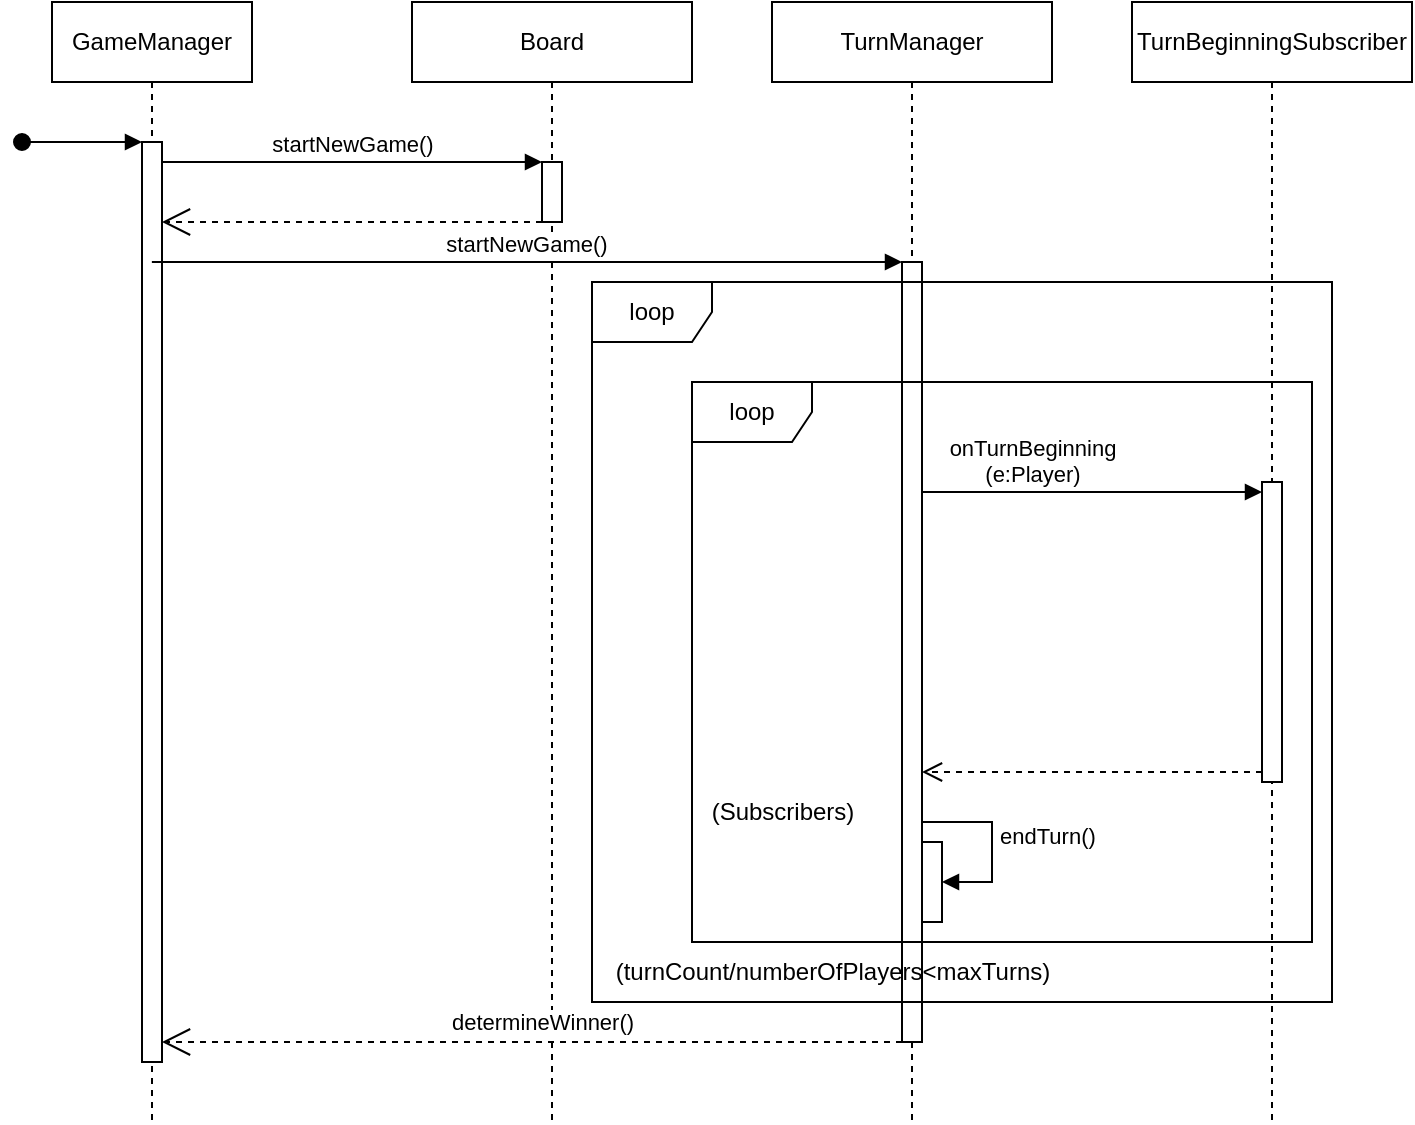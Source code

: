 <mxfile version="26.0.16" pages="7">
  <diagram name="GameManager" id="2YBvvXClWsGukQMizWep">
    <mxGraphModel dx="1154" dy="555" grid="1" gridSize="10" guides="1" tooltips="1" connect="1" arrows="1" fold="1" page="1" pageScale="1" pageWidth="850" pageHeight="1100" math="0" shadow="0">
      <root>
        <mxCell id="0" />
        <mxCell id="1" parent="0" />
        <mxCell id="Z1qNNqM0Qw58RaxIg1VF-159" value="GameManager" style="shape=umlLifeline;perimeter=lifelinePerimeter;whiteSpace=wrap;html=1;container=0;dropTarget=0;collapsible=0;recursiveResize=0;outlineConnect=0;portConstraint=eastwest;newEdgeStyle={&quot;edgeStyle&quot;:&quot;elbowEdgeStyle&quot;,&quot;elbow&quot;:&quot;vertical&quot;,&quot;curved&quot;:0,&quot;rounded&quot;:0};" parent="1" vertex="1">
          <mxGeometry x="80" y="50" width="100" height="560" as="geometry" />
        </mxCell>
        <mxCell id="Z1qNNqM0Qw58RaxIg1VF-160" value="" style="html=1;points=[];perimeter=orthogonalPerimeter;outlineConnect=0;targetShapes=umlLifeline;portConstraint=eastwest;newEdgeStyle={&quot;edgeStyle&quot;:&quot;elbowEdgeStyle&quot;,&quot;elbow&quot;:&quot;vertical&quot;,&quot;curved&quot;:0,&quot;rounded&quot;:0};" parent="Z1qNNqM0Qw58RaxIg1VF-159" vertex="1">
          <mxGeometry x="45" y="70" width="10" height="460" as="geometry" />
        </mxCell>
        <mxCell id="Z1qNNqM0Qw58RaxIg1VF-161" value="" style="html=1;verticalAlign=bottom;startArrow=oval;endArrow=block;startSize=8;edgeStyle=elbowEdgeStyle;elbow=vertical;curved=0;rounded=0;" parent="Z1qNNqM0Qw58RaxIg1VF-159" target="Z1qNNqM0Qw58RaxIg1VF-160" edge="1">
          <mxGeometry relative="1" as="geometry">
            <mxPoint x="-15" y="70" as="sourcePoint" />
          </mxGeometry>
        </mxCell>
        <mxCell id="Z1qNNqM0Qw58RaxIg1VF-162" value="Board" style="shape=umlLifeline;perimeter=lifelinePerimeter;whiteSpace=wrap;html=1;container=0;dropTarget=0;collapsible=0;recursiveResize=0;outlineConnect=0;portConstraint=eastwest;newEdgeStyle={&quot;edgeStyle&quot;:&quot;elbowEdgeStyle&quot;,&quot;elbow&quot;:&quot;vertical&quot;,&quot;curved&quot;:0,&quot;rounded&quot;:0};" parent="1" vertex="1">
          <mxGeometry x="260" y="50" width="140" height="560" as="geometry" />
        </mxCell>
        <mxCell id="Z1qNNqM0Qw58RaxIg1VF-163" value="" style="html=1;points=[];perimeter=orthogonalPerimeter;outlineConnect=0;targetShapes=umlLifeline;portConstraint=eastwest;newEdgeStyle={&quot;edgeStyle&quot;:&quot;elbowEdgeStyle&quot;,&quot;elbow&quot;:&quot;vertical&quot;,&quot;curved&quot;:0,&quot;rounded&quot;:0};" parent="Z1qNNqM0Qw58RaxIg1VF-162" vertex="1">
          <mxGeometry x="65" y="80" width="10" height="30" as="geometry" />
        </mxCell>
        <mxCell id="Z1qNNqM0Qw58RaxIg1VF-164" value="s&lt;span style=&quot;background-color: light-dark(#ffffff, var(--ge-dark-color, #121212)); color: light-dark(rgb(0, 0, 0), rgb(255, 255, 255));&quot;&gt;tartNewGame()&lt;/span&gt;" style="html=1;verticalAlign=bottom;endArrow=block;edgeStyle=elbowEdgeStyle;elbow=vertical;curved=0;rounded=0;" parent="1" source="Z1qNNqM0Qw58RaxIg1VF-160" target="Z1qNNqM0Qw58RaxIg1VF-163" edge="1">
          <mxGeometry relative="1" as="geometry">
            <mxPoint x="235" y="140" as="sourcePoint" />
            <Array as="points">
              <mxPoint x="230" y="130" />
            </Array>
            <mxPoint as="offset" />
          </mxGeometry>
        </mxCell>
        <mxCell id="Z1qNNqM0Qw58RaxIg1VF-165" value="&lt;div&gt;TurnManager&lt;/div&gt;" style="shape=umlLifeline;perimeter=lifelinePerimeter;whiteSpace=wrap;html=1;container=0;dropTarget=0;collapsible=0;recursiveResize=0;outlineConnect=0;portConstraint=eastwest;newEdgeStyle={&quot;edgeStyle&quot;:&quot;elbowEdgeStyle&quot;,&quot;elbow&quot;:&quot;vertical&quot;,&quot;curved&quot;:0,&quot;rounded&quot;:0};" parent="1" vertex="1">
          <mxGeometry x="440" y="50" width="140" height="560" as="geometry" />
        </mxCell>
        <mxCell id="Z1qNNqM0Qw58RaxIg1VF-166" value="" style="html=1;points=[];perimeter=orthogonalPerimeter;outlineConnect=0;targetShapes=umlLifeline;portConstraint=eastwest;newEdgeStyle={&quot;edgeStyle&quot;:&quot;elbowEdgeStyle&quot;,&quot;elbow&quot;:&quot;vertical&quot;,&quot;curved&quot;:0,&quot;rounded&quot;:0};" parent="Z1qNNqM0Qw58RaxIg1VF-165" vertex="1">
          <mxGeometry x="65" y="130" width="10" height="390" as="geometry" />
        </mxCell>
        <mxCell id="Z1qNNqM0Qw58RaxIg1VF-167" value="" style="html=1;points=[[0,0,0,0,5],[0,1,0,0,-5],[1,0,0,0,5],[1,1,0,0,-5]];perimeter=orthogonalPerimeter;outlineConnect=0;targetShapes=umlLifeline;portConstraint=eastwest;newEdgeStyle={&quot;curved&quot;:0,&quot;rounded&quot;:0};" parent="Z1qNNqM0Qw58RaxIg1VF-165" vertex="1">
          <mxGeometry x="75" y="420" width="10" height="40" as="geometry" />
        </mxCell>
        <mxCell id="Z1qNNqM0Qw58RaxIg1VF-168" value="endTurn()" style="html=1;align=left;spacingLeft=2;endArrow=block;rounded=0;edgeStyle=orthogonalEdgeStyle;curved=0;rounded=0;" parent="Z1qNNqM0Qw58RaxIg1VF-165" target="Z1qNNqM0Qw58RaxIg1VF-167" edge="1">
          <mxGeometry x="-0.069" relative="1" as="geometry">
            <mxPoint x="75" y="410" as="sourcePoint" />
            <Array as="points">
              <mxPoint x="110" y="410" />
              <mxPoint x="110" y="440" />
            </Array>
            <mxPoint as="offset" />
            <mxPoint x="90" y="440" as="targetPoint" />
          </mxGeometry>
        </mxCell>
        <mxCell id="Z1qNNqM0Qw58RaxIg1VF-169" value="&lt;div&gt;&lt;br&gt;&lt;/div&gt;&lt;div&gt;&lt;br&gt;&lt;/div&gt;" style="endArrow=open;endSize=12;dashed=1;html=1;rounded=0;" parent="1" edge="1">
          <mxGeometry width="160" relative="1" as="geometry">
            <mxPoint x="325" y="160" as="sourcePoint" />
            <mxPoint x="135" y="160" as="targetPoint" />
          </mxGeometry>
        </mxCell>
        <mxCell id="Z1qNNqM0Qw58RaxIg1VF-170" value="startNewGame()" style="html=1;verticalAlign=bottom;endArrow=block;curved=0;rounded=0;" parent="1" target="Z1qNNqM0Qw58RaxIg1VF-166" edge="1">
          <mxGeometry x="-0.001" width="80" relative="1" as="geometry">
            <mxPoint x="129.929" y="180" as="sourcePoint" />
            <mxPoint x="490" y="180" as="targetPoint" />
            <mxPoint as="offset" />
          </mxGeometry>
        </mxCell>
        <mxCell id="Z1qNNqM0Qw58RaxIg1VF-171" value="d&lt;span style=&quot;background-color: light-dark(#ffffff, var(--ge-dark-color, #121212)); color: light-dark(rgb(0, 0, 0), rgb(255, 255, 255));&quot;&gt;etermineWinner()&lt;/span&gt;" style="endArrow=open;endSize=12;dashed=1;html=1;rounded=0;" parent="1" source="Z1qNNqM0Qw58RaxIg1VF-166" edge="1">
          <mxGeometry x="-0.028" y="-10" width="160" relative="1" as="geometry">
            <mxPoint x="495" y="570" as="sourcePoint" />
            <mxPoint x="135" y="570" as="targetPoint" />
            <Array as="points">
              <mxPoint x="320" y="570" />
            </Array>
            <mxPoint as="offset" />
          </mxGeometry>
        </mxCell>
        <mxCell id="Z1qNNqM0Qw58RaxIg1VF-172" value="(turnCount/numberOfPlayers&amp;lt;maxTurns&lt;span style=&quot;background-color: transparent; color: light-dark(rgb(0, 0, 0), rgb(255, 255, 255));&quot;&gt;)&lt;/span&gt;" style="text;html=1;align=center;verticalAlign=middle;resizable=0;points=[];autosize=1;strokeColor=none;fillColor=none;" parent="1" vertex="1">
          <mxGeometry x="350" y="520" width="240" height="30" as="geometry" />
        </mxCell>
        <mxCell id="Z1qNNqM0Qw58RaxIg1VF-173" value="loop" style="shape=umlFrame;whiteSpace=wrap;html=1;pointerEvents=0;" parent="1" vertex="1">
          <mxGeometry x="350" y="190" width="370" height="360" as="geometry" />
        </mxCell>
        <mxCell id="Z1qNNqM0Qw58RaxIg1VF-174" value="loop" style="shape=umlFrame;whiteSpace=wrap;html=1;pointerEvents=0;" parent="1" vertex="1">
          <mxGeometry x="400" y="240" width="310" height="280" as="geometry" />
        </mxCell>
        <mxCell id="Z1qNNqM0Qw58RaxIg1VF-201" value="(Subscribers)" style="text;html=1;align=center;verticalAlign=middle;resizable=0;points=[];autosize=1;strokeColor=none;fillColor=none;" parent="1" vertex="1">
          <mxGeometry x="400" y="440" width="90" height="30" as="geometry" />
        </mxCell>
        <mxCell id="Z1qNNqM0Qw58RaxIg1VF-214" value="TurnBeginningSubscriber" style="shape=umlLifeline;perimeter=lifelinePerimeter;whiteSpace=wrap;html=1;container=0;dropTarget=0;collapsible=0;recursiveResize=0;outlineConnect=0;portConstraint=eastwest;newEdgeStyle={&quot;edgeStyle&quot;:&quot;elbowEdgeStyle&quot;,&quot;elbow&quot;:&quot;vertical&quot;,&quot;curved&quot;:0,&quot;rounded&quot;:0};" parent="1" vertex="1">
          <mxGeometry x="620" y="50" width="140" height="560" as="geometry" />
        </mxCell>
        <mxCell id="Z1qNNqM0Qw58RaxIg1VF-219" value="" style="html=1;points=[[0,0,0,0,5],[0,1,0,0,-5],[1,0,0,0,5],[1,1,0,0,-5]];perimeter=orthogonalPerimeter;outlineConnect=0;targetShapes=umlLifeline;portConstraint=eastwest;newEdgeStyle={&quot;curved&quot;:0,&quot;rounded&quot;:0};" parent="Z1qNNqM0Qw58RaxIg1VF-214" vertex="1">
          <mxGeometry x="65" y="240" width="10" height="150" as="geometry" />
        </mxCell>
        <mxCell id="Z1qNNqM0Qw58RaxIg1VF-220" value="onTurnBeginning&lt;div&gt;(e:Player)&lt;/div&gt;" style="html=1;verticalAlign=bottom;endArrow=block;curved=0;rounded=0;entryX=0;entryY=0;entryDx=0;entryDy=5;" parent="1" source="Z1qNNqM0Qw58RaxIg1VF-166" target="Z1qNNqM0Qw58RaxIg1VF-219" edge="1">
          <mxGeometry x="-0.353" relative="1" as="geometry">
            <mxPoint x="615" y="275" as="sourcePoint" />
            <mxPoint as="offset" />
          </mxGeometry>
        </mxCell>
        <mxCell id="Z1qNNqM0Qw58RaxIg1VF-221" value="" style="html=1;verticalAlign=bottom;endArrow=open;dashed=1;endSize=8;curved=0;rounded=0;exitX=0;exitY=1;exitDx=0;exitDy=-5;" parent="1" source="Z1qNNqM0Qw58RaxIg1VF-219" target="Z1qNNqM0Qw58RaxIg1VF-166" edge="1">
          <mxGeometry relative="1" as="geometry">
            <mxPoint x="615" y="345" as="targetPoint" />
          </mxGeometry>
        </mxCell>
      </root>
    </mxGraphModel>
  </diagram>
  <diagram id="6AuATxGk0Ub0_myhhn8I" name="Tecton">
    <mxGraphModel dx="1395" dy="671" grid="1" gridSize="10" guides="1" tooltips="1" connect="1" arrows="1" fold="1" page="1" pageScale="1" pageWidth="850" pageHeight="1100" math="0" shadow="0">
      <root>
        <mxCell id="0" />
        <mxCell id="1" parent="0" />
        <mxCell id="TPEUI6XR4eyswd82Ya_R-1" value="t:Tecton" style="shape=umlLifeline;perimeter=lifelinePerimeter;whiteSpace=wrap;html=1;container=1;dropTarget=0;collapsible=0;recursiveResize=0;outlineConnect=0;portConstraint=eastwest;newEdgeStyle={&quot;curved&quot;:0,&quot;rounded&quot;:0};" vertex="1" parent="1">
          <mxGeometry x="130" y="40" width="100" height="600" as="geometry" />
        </mxCell>
        <mxCell id="pNeQcvBbn1HmaJHocQCf-1" value="" style="html=1;points=[[0,0,0,0,5],[0,1,0,0,-5],[1,0,0,0,5],[1,1,0,0,-5]];perimeter=orthogonalPerimeter;outlineConnect=0;targetShapes=umlLifeline;portConstraint=eastwest;newEdgeStyle={&quot;curved&quot;:0,&quot;rounded&quot;:0};" vertex="1" parent="TPEUI6XR4eyswd82Ya_R-1">
          <mxGeometry x="45" y="80" width="10" height="480" as="geometry" />
        </mxCell>
        <mxCell id="pNeQcvBbn1HmaJHocQCf-3" value="" style="html=1;points=[[0,0,0,0,5],[0,1,0,0,-5],[1,0,0,0,5],[1,1,0,0,-5]];perimeter=orthogonalPerimeter;outlineConnect=0;targetShapes=umlLifeline;portConstraint=eastwest;newEdgeStyle={&quot;curved&quot;:0,&quot;rounded&quot;:0};" vertex="1" parent="TPEUI6XR4eyswd82Ya_R-1">
          <mxGeometry x="50" y="110" width="10" height="40" as="geometry" />
        </mxCell>
        <mxCell id="pNeQcvBbn1HmaJHocQCf-4" value="breakCountdown()" style="html=1;align=left;spacingLeft=2;endArrow=block;rounded=0;edgeStyle=orthogonalEdgeStyle;curved=0;rounded=0;fontSize=12;startSize=8;endSize=8;" edge="1" target="pNeQcvBbn1HmaJHocQCf-3" parent="TPEUI6XR4eyswd82Ya_R-1">
          <mxGeometry relative="1" as="geometry">
            <mxPoint x="55" y="90" as="sourcePoint" />
            <Array as="points">
              <mxPoint x="85" y="120" />
            </Array>
          </mxGeometry>
        </mxCell>
        <mxCell id="pNeQcvBbn1HmaJHocQCf-2" value="onTurnBegin()" style="html=1;verticalAlign=bottom;endArrow=block;curved=0;rounded=0;fontSize=12;startSize=8;endSize=8;entryX=0;entryY=0;entryDx=0;entryDy=5;entryPerimeter=0;" edge="1" parent="1" target="pNeQcvBbn1HmaJHocQCf-1">
          <mxGeometry x="-0.059" y="5" width="80" relative="1" as="geometry">
            <mxPoint x="90" y="125" as="sourcePoint" />
            <mxPoint x="170" y="120" as="targetPoint" />
            <mxPoint as="offset" />
          </mxGeometry>
        </mxCell>
        <mxCell id="pNeQcvBbn1HmaJHocQCf-5" value="opt" style="shape=umlFrame;whiteSpace=wrap;html=1;pointerEvents=0;" vertex="1" parent="1">
          <mxGeometry x="40" y="200" width="370" height="210" as="geometry" />
        </mxCell>
        <mxCell id="pNeQcvBbn1HmaJHocQCf-6" value="[breakCT==0]" style="text;html=1;align=center;verticalAlign=middle;resizable=0;points=[];autosize=1;strokeColor=none;fillColor=none;fontSize=16;" vertex="1" parent="1">
          <mxGeometry x="40" y="230" width="120" height="30" as="geometry" />
        </mxCell>
        <mxCell id="pNeQcvBbn1HmaJHocQCf-8" value="GameBoard" style="shape=umlLifeline;perimeter=lifelinePerimeter;whiteSpace=wrap;html=1;container=1;dropTarget=0;collapsible=0;recursiveResize=0;outlineConnect=0;portConstraint=eastwest;newEdgeStyle={&quot;curved&quot;:0,&quot;rounded&quot;:0};" vertex="1" parent="1">
          <mxGeometry x="340" y="40" width="100" height="600" as="geometry" />
        </mxCell>
        <mxCell id="pNeQcvBbn1HmaJHocQCf-11" value="" style="html=1;points=[[0,0,0,0,5],[0,1,0,0,-5],[1,0,0,0,5],[1,1,0,0,-5]];perimeter=orthogonalPerimeter;outlineConnect=0;targetShapes=umlLifeline;portConstraint=eastwest;newEdgeStyle={&quot;curved&quot;:0,&quot;rounded&quot;:0};" vertex="1" parent="pNeQcvBbn1HmaJHocQCf-8">
          <mxGeometry x="45" y="240" width="10" height="30" as="geometry" />
        </mxCell>
        <mxCell id="pNeQcvBbn1HmaJHocQCf-18" value="" style="html=1;points=[[0,0,0,0,5],[0,1,0,0,-5],[1,0,0,0,5],[1,1,0,0,-5]];perimeter=orthogonalPerimeter;outlineConnect=0;targetShapes=umlLifeline;portConstraint=eastwest;newEdgeStyle={&quot;curved&quot;:0,&quot;rounded&quot;:0};" vertex="1" parent="pNeQcvBbn1HmaJHocQCf-8">
          <mxGeometry x="45" y="330" width="10" height="30" as="geometry" />
        </mxCell>
        <mxCell id="pNeQcvBbn1HmaJHocQCf-19" value="" style="html=1;verticalAlign=bottom;endArrow=open;dashed=1;endSize=8;curved=0;rounded=0;fontSize=12;" edge="1" parent="pNeQcvBbn1HmaJHocQCf-8" target="pNeQcvBbn1HmaJHocQCf-1">
          <mxGeometry y="-10" relative="1" as="geometry">
            <mxPoint x="-155" y="355" as="targetPoint" />
            <mxPoint x="39.5" y="355" as="sourcePoint" />
            <mxPoint as="offset" />
          </mxGeometry>
        </mxCell>
        <mxCell id="pNeQcvBbn1HmaJHocQCf-9" value="" style="html=1;points=[[0,0,0,0,5],[0,1,0,0,-5],[1,0,0,0,5],[1,1,0,0,-5]];perimeter=orthogonalPerimeter;outlineConnect=0;targetShapes=umlLifeline;portConstraint=eastwest;newEdgeStyle={&quot;curved&quot;:0,&quot;rounded&quot;:0};" vertex="1" parent="1">
          <mxGeometry x="180" y="230" width="10" height="40" as="geometry" />
        </mxCell>
        <mxCell id="pNeQcvBbn1HmaJHocQCf-10" value="breakTecton()" style="html=1;align=left;spacingLeft=2;endArrow=block;rounded=0;edgeStyle=orthogonalEdgeStyle;curved=0;rounded=0;fontSize=12;startSize=8;endSize=8;" edge="1" target="pNeQcvBbn1HmaJHocQCf-9" parent="1">
          <mxGeometry relative="1" as="geometry">
            <mxPoint x="185" y="210" as="sourcePoint" />
            <Array as="points">
              <mxPoint x="215" y="240" />
            </Array>
          </mxGeometry>
        </mxCell>
        <mxCell id="pNeQcvBbn1HmaJHocQCf-13" value="" style="html=1;verticalAlign=bottom;endArrow=open;dashed=1;endSize=8;curved=0;rounded=0;fontSize=12;exitX=0;exitY=1;exitDx=0;exitDy=-5;exitPerimeter=0;" edge="1" source="pNeQcvBbn1HmaJHocQCf-11" parent="1" target="pNeQcvBbn1HmaJHocQCf-1">
          <mxGeometry y="-10" relative="1" as="geometry">
            <mxPoint x="180" y="320" as="targetPoint" />
            <mxPoint x="380.0" y="320" as="sourcePoint" />
            <mxPoint as="offset" />
          </mxGeometry>
        </mxCell>
        <mxCell id="pNeQcvBbn1HmaJHocQCf-12" value="addTecton(new&lt;span style=&quot;background-color: light-dark(#ffffff, var(--ge-dark-color, #121212)); color: light-dark(rgb(0, 0, 0), rgb(255, 255, 255));&quot;&gt;:Tecton)&lt;/span&gt;" style="html=1;verticalAlign=bottom;endArrow=block;curved=0;rounded=0;entryX=0;entryY=0;entryDx=0;entryDy=5;fontSize=12;startSize=8;endSize=8;" edge="1" target="pNeQcvBbn1HmaJHocQCf-11" parent="1" source="pNeQcvBbn1HmaJHocQCf-1">
          <mxGeometry relative="1" as="geometry">
            <mxPoint x="315" y="285" as="sourcePoint" />
          </mxGeometry>
        </mxCell>
        <mxCell id="pNeQcvBbn1HmaJHocQCf-20" value="removeTecton(t:Tecton)" style="html=1;verticalAlign=bottom;endArrow=block;curved=0;rounded=0;entryX=0;entryY=0;entryDx=0;entryDy=5;fontSize=12;startSize=8;endSize=8;" edge="1" parent="1" target="pNeQcvBbn1HmaJHocQCf-18" source="pNeQcvBbn1HmaJHocQCf-1">
          <mxGeometry relative="1" as="geometry">
            <mxPoint x="185" y="375" as="sourcePoint" />
          </mxGeometry>
        </mxCell>
      </root>
    </mxGraphModel>
  </diagram>
  <diagram id="b6KKVzuZ47YNAWLkVLLW" name="AridTecton">
    <mxGraphModel dx="1395" dy="671" grid="1" gridSize="10" guides="1" tooltips="1" connect="1" arrows="1" fold="1" page="1" pageScale="1" pageWidth="850" pageHeight="1100" math="0" shadow="0">
      <root>
        <mxCell id="0" />
        <mxCell id="1" parent="0" />
        <mxCell id="uAVuIvliFM8mLjPBNwVP-1" value="t:Tecton" style="shape=umlLifeline;perimeter=lifelinePerimeter;whiteSpace=wrap;html=1;container=1;dropTarget=0;collapsible=0;recursiveResize=0;outlineConnect=0;portConstraint=eastwest;newEdgeStyle={&quot;curved&quot;:0,&quot;rounded&quot;:0};" vertex="1" parent="1">
          <mxGeometry x="130" y="40" width="100" height="720" as="geometry" />
        </mxCell>
        <mxCell id="uAVuIvliFM8mLjPBNwVP-2" value="" style="html=1;points=[[0,0,0,0,5],[0,1,0,0,-5],[1,0,0,0,5],[1,1,0,0,-5]];perimeter=orthogonalPerimeter;outlineConnect=0;targetShapes=umlLifeline;portConstraint=eastwest;newEdgeStyle={&quot;curved&quot;:0,&quot;rounded&quot;:0};" vertex="1" parent="uAVuIvliFM8mLjPBNwVP-1">
          <mxGeometry x="45" y="80" width="10" height="600" as="geometry" />
        </mxCell>
        <mxCell id="uAVuIvliFM8mLjPBNwVP-3" value="" style="html=1;points=[[0,0,0,0,5],[0,1,0,0,-5],[1,0,0,0,5],[1,1,0,0,-5]];perimeter=orthogonalPerimeter;outlineConnect=0;targetShapes=umlLifeline;portConstraint=eastwest;newEdgeStyle={&quot;curved&quot;:0,&quot;rounded&quot;:0};" vertex="1" parent="uAVuIvliFM8mLjPBNwVP-1">
          <mxGeometry x="50" y="110" width="10" height="40" as="geometry" />
        </mxCell>
        <mxCell id="uAVuIvliFM8mLjPBNwVP-4" value="breakCountdown()" style="html=1;align=left;spacingLeft=2;endArrow=block;rounded=0;edgeStyle=orthogonalEdgeStyle;curved=0;rounded=0;fontSize=12;startSize=8;endSize=8;" edge="1" parent="uAVuIvliFM8mLjPBNwVP-1" target="uAVuIvliFM8mLjPBNwVP-3">
          <mxGeometry relative="1" as="geometry">
            <mxPoint x="55" y="90" as="sourcePoint" />
            <Array as="points">
              <mxPoint x="80" y="90" />
              <mxPoint x="80" y="120" />
            </Array>
          </mxGeometry>
        </mxCell>
        <mxCell id="uAVuIvliFM8mLjPBNwVP-20" value="" style="html=1;points=[[0,0,0,0,5],[0,1,0,0,-5],[1,0,0,0,5],[1,1,0,0,-5]];perimeter=orthogonalPerimeter;outlineConnect=0;targetShapes=umlLifeline;portConstraint=eastwest;newEdgeStyle={&quot;curved&quot;:0,&quot;rounded&quot;:0};" vertex="1" parent="uAVuIvliFM8mLjPBNwVP-1">
          <mxGeometry x="50" y="400" width="10" height="40" as="geometry" />
        </mxCell>
        <mxCell id="uAVuIvliFM8mLjPBNwVP-21" value="dieCountdown()" style="html=1;align=left;spacingLeft=2;endArrow=block;rounded=0;edgeStyle=orthogonalEdgeStyle;curved=0;rounded=0;fontSize=12;startSize=8;endSize=8;" edge="1" target="uAVuIvliFM8mLjPBNwVP-20" parent="uAVuIvliFM8mLjPBNwVP-1">
          <mxGeometry relative="1" as="geometry">
            <mxPoint x="55" y="380" as="sourcePoint" />
            <Array as="points">
              <mxPoint x="80" y="380" />
              <mxPoint x="80" y="410" />
            </Array>
          </mxGeometry>
        </mxCell>
        <mxCell id="uAVuIvliFM8mLjPBNwVP-5" value="onTurnBegin()" style="html=1;verticalAlign=bottom;endArrow=block;curved=0;rounded=0;fontSize=12;startSize=8;endSize=8;entryX=0;entryY=0;entryDx=0;entryDy=5;entryPerimeter=0;" edge="1" parent="1" target="uAVuIvliFM8mLjPBNwVP-2">
          <mxGeometry x="-0.059" y="5" width="80" relative="1" as="geometry">
            <mxPoint x="80" y="125" as="sourcePoint" />
            <mxPoint x="160" y="120" as="targetPoint" />
            <mxPoint as="offset" />
          </mxGeometry>
        </mxCell>
        <mxCell id="uAVuIvliFM8mLjPBNwVP-6" value="opt" style="shape=umlFrame;whiteSpace=wrap;html=1;pointerEvents=0;" vertex="1" parent="1">
          <mxGeometry x="40" y="200" width="370" height="210" as="geometry" />
        </mxCell>
        <mxCell id="uAVuIvliFM8mLjPBNwVP-7" value="[breakCT==0]" style="text;html=1;align=center;verticalAlign=middle;resizable=0;points=[];autosize=1;strokeColor=none;fillColor=none;fontSize=16;" vertex="1" parent="1">
          <mxGeometry x="40" y="231" width="120" height="30" as="geometry" />
        </mxCell>
        <mxCell id="uAVuIvliFM8mLjPBNwVP-8" value="GameBoard" style="shape=umlLifeline;perimeter=lifelinePerimeter;whiteSpace=wrap;html=1;container=1;dropTarget=0;collapsible=0;recursiveResize=0;outlineConnect=0;portConstraint=eastwest;newEdgeStyle={&quot;curved&quot;:0,&quot;rounded&quot;:0};" vertex="1" parent="1">
          <mxGeometry x="340" y="40" width="100" height="720" as="geometry" />
        </mxCell>
        <mxCell id="uAVuIvliFM8mLjPBNwVP-9" value="" style="html=1;points=[[0,0,0,0,5],[0,1,0,0,-5],[1,0,0,0,5],[1,1,0,0,-5]];perimeter=orthogonalPerimeter;outlineConnect=0;targetShapes=umlLifeline;portConstraint=eastwest;newEdgeStyle={&quot;curved&quot;:0,&quot;rounded&quot;:0};" vertex="1" parent="uAVuIvliFM8mLjPBNwVP-8">
          <mxGeometry x="45" y="240" width="10" height="30" as="geometry" />
        </mxCell>
        <mxCell id="uAVuIvliFM8mLjPBNwVP-13" value="" style="html=1;points=[[0,0,0,0,5],[0,1,0,0,-5],[1,0,0,0,5],[1,1,0,0,-5]];perimeter=orthogonalPerimeter;outlineConnect=0;targetShapes=umlLifeline;portConstraint=eastwest;newEdgeStyle={&quot;curved&quot;:0,&quot;rounded&quot;:0};" vertex="1" parent="uAVuIvliFM8mLjPBNwVP-8">
          <mxGeometry x="45" y="330" width="10" height="30" as="geometry" />
        </mxCell>
        <mxCell id="uAVuIvliFM8mLjPBNwVP-14" value="" style="html=1;verticalAlign=bottom;endArrow=open;dashed=1;endSize=8;curved=0;rounded=0;fontSize=12;" edge="1" parent="uAVuIvliFM8mLjPBNwVP-8" target="uAVuIvliFM8mLjPBNwVP-2">
          <mxGeometry y="-10" relative="1" as="geometry">
            <mxPoint x="-155" y="355" as="targetPoint" />
            <mxPoint x="39.5" y="355" as="sourcePoint" />
            <mxPoint as="offset" />
          </mxGeometry>
        </mxCell>
        <mxCell id="uAVuIvliFM8mLjPBNwVP-16" value="" style="html=1;points=[[0,0,0,0,5],[0,1,0,0,-5],[1,0,0,0,5],[1,1,0,0,-5]];perimeter=orthogonalPerimeter;outlineConnect=0;targetShapes=umlLifeline;portConstraint=eastwest;newEdgeStyle={&quot;curved&quot;:0,&quot;rounded&quot;:0};" vertex="1" parent="1">
          <mxGeometry x="180" y="226" width="10" height="40" as="geometry" />
        </mxCell>
        <mxCell id="uAVuIvliFM8mLjPBNwVP-17" value="breakTecton()" style="html=1;align=left;spacingLeft=2;endArrow=block;rounded=0;edgeStyle=orthogonalEdgeStyle;curved=0;rounded=0;fontSize=12;startSize=8;endSize=8;" edge="1" parent="1" target="uAVuIvliFM8mLjPBNwVP-16" source="uAVuIvliFM8mLjPBNwVP-2">
          <mxGeometry relative="1" as="geometry">
            <mxPoint x="190" y="210" as="sourcePoint" />
            <Array as="points">
              <mxPoint x="210" y="210" />
              <mxPoint x="210" y="240" />
            </Array>
          </mxGeometry>
        </mxCell>
        <mxCell id="uAVuIvliFM8mLjPBNwVP-18" value="" style="html=1;verticalAlign=bottom;endArrow=open;dashed=1;endSize=8;curved=0;rounded=0;fontSize=12;exitX=0;exitY=1;exitDx=0;exitDy=-5;exitPerimeter=0;" edge="1" parent="1" source="uAVuIvliFM8mLjPBNwVP-9" target="uAVuIvliFM8mLjPBNwVP-2">
          <mxGeometry y="-10" relative="1" as="geometry">
            <mxPoint x="170" y="320" as="targetPoint" />
            <mxPoint x="370.0" y="320" as="sourcePoint" />
            <mxPoint as="offset" />
          </mxGeometry>
        </mxCell>
        <mxCell id="uAVuIvliFM8mLjPBNwVP-19" value="addTecton(new1:Tecton)" style="html=1;verticalAlign=bottom;endArrow=block;curved=0;rounded=0;entryX=0;entryY=0;entryDx=0;entryDy=5;fontSize=12;startSize=8;endSize=8;" edge="1" parent="1" source="uAVuIvliFM8mLjPBNwVP-2" target="uAVuIvliFM8mLjPBNwVP-9">
          <mxGeometry relative="1" as="geometry">
            <mxPoint x="305" y="285" as="sourcePoint" />
          </mxGeometry>
        </mxCell>
        <mxCell id="uAVuIvliFM8mLjPBNwVP-22" value="opt" style="shape=umlFrame;whiteSpace=wrap;html=1;pointerEvents=0;" vertex="1" parent="1">
          <mxGeometry x="40" y="490" width="500" height="200" as="geometry" />
        </mxCell>
        <mxCell id="uAVuIvliFM8mLjPBNwVP-23" value="[dieCT==0]" style="text;html=1;align=center;verticalAlign=middle;resizable=0;points=[];autosize=1;strokeColor=none;fillColor=none;fontSize=16;" vertex="1" parent="1">
          <mxGeometry x="40" y="520" width="100" height="30" as="geometry" />
        </mxCell>
        <mxCell id="uAVuIvliFM8mLjPBNwVP-24" value="Mycelium" style="shape=umlLifeline;perimeter=lifelinePerimeter;whiteSpace=wrap;html=1;container=1;dropTarget=0;collapsible=0;recursiveResize=0;outlineConnect=0;portConstraint=eastwest;newEdgeStyle={&quot;curved&quot;:0,&quot;rounded&quot;:0};" vertex="1" parent="1">
          <mxGeometry x="460" y="40" width="110" height="720" as="geometry" />
        </mxCell>
        <mxCell id="uAVuIvliFM8mLjPBNwVP-32" value="" style="html=1;points=[[0,0,0,0,5],[0,1,0,0,-5],[1,0,0,0,5],[1,1,0,0,-5]];perimeter=orthogonalPerimeter;outlineConnect=0;targetShapes=umlLifeline;portConstraint=eastwest;newEdgeStyle={&quot;curved&quot;:0,&quot;rounded&quot;:0};" vertex="1" parent="uAVuIvliFM8mLjPBNwVP-24">
          <mxGeometry x="50" y="550" width="10" height="80" as="geometry" />
        </mxCell>
        <mxCell id="uAVuIvliFM8mLjPBNwVP-34" value="" style="html=1;verticalAlign=bottom;endArrow=open;dashed=1;endSize=8;curved=0;rounded=0;exitX=0;exitY=1;exitDx=0;exitDy=-5;fontSize=12;" edge="1" source="uAVuIvliFM8mLjPBNwVP-32" parent="1" target="uAVuIvliFM8mLjPBNwVP-2">
          <mxGeometry relative="1" as="geometry">
            <mxPoint x="425" y="570" as="targetPoint" />
          </mxGeometry>
        </mxCell>
        <mxCell id="uAVuIvliFM8mLjPBNwVP-33" value="cut()" style="html=1;verticalAlign=bottom;endArrow=block;curved=0;rounded=0;entryX=0;entryY=0;entryDx=0;entryDy=5;fontSize=12;startSize=8;endSize=8;" edge="1" target="uAVuIvliFM8mLjPBNwVP-32" parent="1" source="uAVuIvliFM8mLjPBNwVP-2">
          <mxGeometry x="-0.531" relative="1" as="geometry">
            <mxPoint x="425" y="500" as="sourcePoint" />
            <mxPoint as="offset" />
          </mxGeometry>
        </mxCell>
        <mxCell id="uAVuIvliFM8mLjPBNwVP-35" value="loop" style="shape=umlFrame;whiteSpace=wrap;html=1;pointerEvents=0;" vertex="1" parent="1">
          <mxGeometry x="50" y="550" width="480" height="130" as="geometry" />
        </mxCell>
        <mxCell id="uAVuIvliFM8mLjPBNwVP-36" value="[Mycelium]" style="text;html=1;align=center;verticalAlign=middle;resizable=0;points=[];autosize=1;strokeColor=none;fillColor=none;fontSize=16;" vertex="1" parent="1">
          <mxGeometry x="50" y="580" width="100" height="30" as="geometry" />
        </mxCell>
        <mxCell id="uAVuIvliFM8mLjPBNwVP-15" value="removeTecton(t:Tecton)" style="html=1;verticalAlign=bottom;endArrow=block;curved=0;rounded=0;entryX=0;entryY=0;entryDx=0;entryDy=5;fontSize=12;startSize=8;endSize=8;" edge="1" parent="1" target="uAVuIvliFM8mLjPBNwVP-13" source="uAVuIvliFM8mLjPBNwVP-2">
          <mxGeometry relative="1" as="geometry">
            <mxPoint x="185" y="375" as="sourcePoint" />
          </mxGeometry>
        </mxCell>
      </root>
    </mxGraphModel>
  </diagram>
  <diagram id="fr63AhfbNsyuq_vNn3Kg" name="Insect">
    <mxGraphModel dx="1395" dy="671" grid="1" gridSize="10" guides="1" tooltips="1" connect="1" arrows="1" fold="1" page="1" pageScale="1" pageWidth="850" pageHeight="1100" math="0" shadow="0">
      <root>
        <mxCell id="0" />
        <mxCell id="1" parent="0" />
        <mxCell id="9PXIhO3n5MWJhxvJIHsD-1" value="&lt;div&gt;&lt;span style=&quot;background-color: transparent; color: light-dark(rgb(0, 0, 0), rgb(255, 255, 255));&quot;&gt;Insect&lt;/span&gt;&lt;/div&gt;" style="shape=umlLifeline;perimeter=lifelinePerimeter;whiteSpace=wrap;html=1;container=1;dropTarget=0;collapsible=0;recursiveResize=0;outlineConnect=0;portConstraint=eastwest;newEdgeStyle={&quot;curved&quot;:0,&quot;rounded&quot;:0};" vertex="1" parent="1">
          <mxGeometry x="130" y="40" width="100" height="440" as="geometry" />
        </mxCell>
        <mxCell id="9PXIhO3n5MWJhxvJIHsD-2" value="" style="html=1;points=[[0,0,0,0,5],[0,1,0,0,-5],[1,0,0,0,5],[1,1,0,0,-5]];perimeter=orthogonalPerimeter;outlineConnect=0;targetShapes=umlLifeline;portConstraint=eastwest;newEdgeStyle={&quot;curved&quot;:0,&quot;rounded&quot;:0};" vertex="1" parent="9PXIhO3n5MWJhxvJIHsD-1">
          <mxGeometry x="45" y="80" width="10" height="340" as="geometry" />
        </mxCell>
        <mxCell id="XjKtPijv0KHK9fCEl9tl-1" value="onTurnBegin()" style="html=1;verticalAlign=bottom;endArrow=block;curved=0;rounded=0;fontSize=12;startSize=8;endSize=8;entryX=0;entryY=0;entryDx=0;entryDy=5;entryPerimeter=0;" edge="1" parent="1">
          <mxGeometry x="-0.059" y="5" width="80" relative="1" as="geometry">
            <mxPoint x="90" y="125" as="sourcePoint" />
            <mxPoint x="175" y="125" as="targetPoint" />
            <mxPoint as="offset" />
          </mxGeometry>
        </mxCell>
        <mxCell id="XjKtPijv0KHK9fCEl9tl-2" value="opt" style="shape=umlFrame;whiteSpace=wrap;html=1;pointerEvents=0;" vertex="1" parent="1">
          <mxGeometry x="40" y="140" width="330" height="300" as="geometry" />
        </mxCell>
        <mxCell id="jptiRRMUb1liPp_lAS_G-2" value="[player==owner&lt;div&gt;&amp;amp;&amp;amp;&lt;/div&gt;&lt;div&gt;effect!=nothing]&lt;/div&gt;" style="text;html=1;align=center;verticalAlign=middle;resizable=0;points=[];autosize=1;strokeColor=none;fillColor=none;fontSize=16;" vertex="1" parent="1">
          <mxGeometry x="40" y="165" width="130" height="70" as="geometry" />
        </mxCell>
        <mxCell id="jptiRRMUb1liPp_lAS_G-3" value="" style="html=1;points=[[0,0,0,0,5],[0,1,0,0,-5],[1,0,0,0,5],[1,1,0,0,-5]];perimeter=orthogonalPerimeter;outlineConnect=0;targetShapes=umlLifeline;portConstraint=eastwest;newEdgeStyle={&quot;curved&quot;:0,&quot;rounded&quot;:0};" vertex="1" parent="1">
          <mxGeometry x="180" y="180" width="10" height="40" as="geometry" />
        </mxCell>
        <mxCell id="jptiRRMUb1liPp_lAS_G-4" value="effectCountDown()" style="html=1;align=left;spacingLeft=2;endArrow=block;rounded=0;edgeStyle=orthogonalEdgeStyle;curved=0;rounded=0;fontSize=12;startSize=8;endSize=8;" edge="1" target="jptiRRMUb1liPp_lAS_G-3" parent="1">
          <mxGeometry relative="1" as="geometry">
            <mxPoint x="185" y="160" as="sourcePoint" />
            <Array as="points">
              <mxPoint x="215" y="190" />
            </Array>
          </mxGeometry>
        </mxCell>
        <mxCell id="jptiRRMUb1liPp_lAS_G-5" value="opt" style="shape=umlFrame;whiteSpace=wrap;html=1;pointerEvents=0;" vertex="1" parent="1">
          <mxGeometry x="50" y="230" width="310" height="200" as="geometry" />
        </mxCell>
        <mxCell id="OC9EdGrfnd0pndkGB-zx-1" value="[effectCT==0]" style="text;html=1;align=center;verticalAlign=middle;resizable=0;points=[];autosize=1;strokeColor=none;fillColor=none;fontSize=16;" vertex="1" parent="1">
          <mxGeometry x="50" y="260" width="120" height="30" as="geometry" />
        </mxCell>
        <mxCell id="OC9EdGrfnd0pndkGB-zx-2" value="" style="html=1;points=[[0,0,0,0,5],[0,1,0,0,-5],[1,0,0,0,5],[1,1,0,0,-5]];perimeter=orthogonalPerimeter;outlineConnect=0;targetShapes=umlLifeline;portConstraint=eastwest;newEdgeStyle={&quot;curved&quot;:0,&quot;rounded&quot;:0};" vertex="1" parent="1">
          <mxGeometry x="180" y="265" width="10" height="40" as="geometry" />
        </mxCell>
        <mxCell id="OC9EdGrfnd0pndkGB-zx-3" value="nullifyEffect()" style="html=1;align=left;spacingLeft=2;endArrow=block;rounded=0;edgeStyle=orthogonalEdgeStyle;curved=0;rounded=0;fontSize=12;startSize=8;endSize=8;" edge="1" target="OC9EdGrfnd0pndkGB-zx-2" parent="1">
          <mxGeometry relative="1" as="geometry">
            <mxPoint x="185" y="245" as="sourcePoint" />
            <Array as="points">
              <mxPoint x="215" y="275" />
            </Array>
          </mxGeometry>
        </mxCell>
      </root>
    </mxGraphModel>
  </diagram>
  <diagram id="nONqAd89PQhAw-GSRYD6" name="MushroomBody">
    <mxGraphModel dx="1154" dy="555" grid="1" gridSize="10" guides="1" tooltips="1" connect="1" arrows="1" fold="1" page="1" pageScale="1" pageWidth="850" pageHeight="1100" math="0" shadow="0">
      <root>
        <mxCell id="0" />
        <mxCell id="1" parent="0" />
        <mxCell id="OUUt7hiHN4U7LAsJAvei-1" value="&lt;div&gt;&lt;span style=&quot;background-color: transparent; color: light-dark(rgb(0, 0, 0), rgb(255, 255, 255));&quot;&gt;MushroomBody&lt;/span&gt;&lt;/div&gt;" style="shape=umlLifeline;perimeter=lifelinePerimeter;whiteSpace=wrap;html=1;container=1;dropTarget=0;collapsible=0;recursiveResize=0;outlineConnect=0;portConstraint=eastwest;newEdgeStyle={&quot;curved&quot;:0,&quot;rounded&quot;:0};" vertex="1" parent="1">
          <mxGeometry x="110" y="40" width="130" height="340" as="geometry" />
        </mxCell>
        <mxCell id="OUUt7hiHN4U7LAsJAvei-2" value="" style="html=1;points=[[0,0,0,0,5],[0,1,0,0,-5],[1,0,0,0,5],[1,1,0,0,-5]];perimeter=orthogonalPerimeter;outlineConnect=0;targetShapes=umlLifeline;portConstraint=eastwest;newEdgeStyle={&quot;curved&quot;:0,&quot;rounded&quot;:0};" vertex="1" parent="OUUt7hiHN4U7LAsJAvei-1">
          <mxGeometry x="60" y="80" width="10" height="240" as="geometry" />
        </mxCell>
        <mxCell id="OUUt7hiHN4U7LAsJAvei-3" value="onTurnBegin()" style="html=1;verticalAlign=bottom;endArrow=block;curved=0;rounded=0;fontSize=12;startSize=8;endSize=8;entryX=0;entryY=0;entryDx=0;entryDy=5;entryPerimeter=0;" edge="1" parent="1" target="OUUt7hiHN4U7LAsJAvei-2">
          <mxGeometry x="-0.059" y="5" width="80" relative="1" as="geometry">
            <mxPoint x="80" y="125" as="sourcePoint" />
            <mxPoint x="85" y="125" as="targetPoint" />
            <mxPoint as="offset" />
          </mxGeometry>
        </mxCell>
        <mxCell id="2WInOKttjF-l2W2da4X7-3" value="opt" style="shape=umlFrame;whiteSpace=wrap;html=1;pointerEvents=0;" vertex="1" parent="1">
          <mxGeometry x="40" y="140" width="330" height="200" as="geometry" />
        </mxCell>
        <mxCell id="2WInOKttjF-l2W2da4X7-4" value="[player==owner&lt;span style=&quot;background-color: transparent; color: light-dark(rgb(0, 0, 0), rgb(255, 255, 255));&quot;&gt;]&lt;/span&gt;" style="text;html=1;align=center;verticalAlign=middle;resizable=0;points=[];autosize=1;strokeColor=none;fillColor=none;fontSize=16;" vertex="1" parent="1">
          <mxGeometry x="35" y="170" width="140" height="30" as="geometry" />
        </mxCell>
        <mxCell id="2WInOKttjF-l2W2da4X7-5" value="" style="html=1;points=[[0,0,0,0,5],[0,1,0,0,-5],[1,0,0,0,5],[1,1,0,0,-5]];perimeter=orthogonalPerimeter;outlineConnect=0;targetShapes=umlLifeline;portConstraint=eastwest;newEdgeStyle={&quot;curved&quot;:0,&quot;rounded&quot;:0};" vertex="1" parent="1">
          <mxGeometry x="175" y="170" width="10" height="40" as="geometry" />
        </mxCell>
        <mxCell id="2WInOKttjF-l2W2da4X7-6" value="generateSpore()" style="html=1;align=left;spacingLeft=2;endArrow=block;rounded=0;edgeStyle=orthogonalEdgeStyle;curved=0;rounded=0;fontSize=12;startSize=8;endSize=8;" edge="1" target="2WInOKttjF-l2W2da4X7-5" parent="1">
          <mxGeometry relative="1" as="geometry">
            <mxPoint x="180" y="150" as="sourcePoint" />
            <Array as="points">
              <mxPoint x="210" y="180" />
            </Array>
          </mxGeometry>
        </mxCell>
      </root>
    </mxGraphModel>
  </diagram>
  <diagram id="xJc7x7DYdt9AAryGa2PF" name="Entomologist">
    <mxGraphModel dx="881" dy="424" grid="1" gridSize="10" guides="1" tooltips="1" connect="1" arrows="1" fold="1" page="1" pageScale="1" pageWidth="850" pageHeight="1100" math="0" shadow="0">
      <root>
        <mxCell id="0" />
        <mxCell id="1" parent="0" />
        <mxCell id="_AmJq7zlt6Ypw6ddPWH4-1" value="&lt;div&gt;&lt;span style=&quot;background-color: transparent; color: light-dark(rgb(0, 0, 0), rgb(255, 255, 255));&quot;&gt;e:Entomologist&lt;/span&gt;&lt;/div&gt;" style="shape=umlLifeline;perimeter=lifelinePerimeter;whiteSpace=wrap;html=1;container=1;dropTarget=0;collapsible=0;recursiveResize=0;outlineConnect=0;portConstraint=eastwest;newEdgeStyle={&quot;curved&quot;:0,&quot;rounded&quot;:0};" vertex="1" parent="1">
          <mxGeometry x="110" y="40" width="130" height="420" as="geometry" />
        </mxCell>
        <mxCell id="_AmJq7zlt6Ypw6ddPWH4-2" value="" style="html=1;points=[[0,0,0,0,5],[0,1,0,0,-5],[1,0,0,0,5],[1,1,0,0,-5]];perimeter=orthogonalPerimeter;outlineConnect=0;targetShapes=umlLifeline;portConstraint=eastwest;newEdgeStyle={&quot;curved&quot;:0,&quot;rounded&quot;:0};" vertex="1" parent="_AmJq7zlt6Ypw6ddPWH4-1">
          <mxGeometry x="60" y="80" width="10" height="320" as="geometry" />
        </mxCell>
        <mxCell id="Irp7M3KkZrSCevxu2GQ0-1" value="alt" style="shape=umlFrame;whiteSpace=wrap;html=1;pointerEvents=0;" vertex="1" parent="_AmJq7zlt6Ypw6ddPWH4-1">
          <mxGeometry x="-60" y="230" width="350" height="140" as="geometry" />
        </mxCell>
        <mxCell id="D9iNj8RPza6LClY0_kIT-3" value="" style="endArrow=none;dashed=1;html=1;rounded=0;fontSize=12;startSize=8;endSize=8;curved=1;exitX=0.998;exitY=0.502;exitDx=0;exitDy=0;exitPerimeter=0;entryX=-0.006;entryY=0.505;entryDx=0;entryDy=0;entryPerimeter=0;" edge="1" parent="_AmJq7zlt6Ypw6ddPWH4-1" target="Irp7M3KkZrSCevxu2GQ0-1">
          <mxGeometry width="50" height="50" relative="1" as="geometry">
            <mxPoint x="290.0" y="301.25" as="sourcePoint" />
            <mxPoint x="-0.87" y="300" as="targetPoint" />
          </mxGeometry>
        </mxCell>
        <mxCell id="9b-ie5J4v2LzTEvXHBu6-1" value="[action==move]" style="text;html=1;align=center;verticalAlign=middle;resizable=0;points=[];autosize=1;strokeColor=none;fillColor=none;fontSize=16;" vertex="1" parent="_AmJq7zlt6Ypw6ddPWH4-1">
          <mxGeometry x="-60" y="195" width="130" height="30" as="geometry" />
        </mxCell>
        <mxCell id="9b-ie5J4v2LzTEvXHBu6-3" value="[action==eat]" style="text;html=1;align=center;verticalAlign=middle;resizable=0;points=[];autosize=1;strokeColor=none;fillColor=none;fontSize=16;" vertex="1" parent="_AmJq7zlt6Ypw6ddPWH4-1">
          <mxGeometry x="-60" y="320" width="120" height="30" as="geometry" />
        </mxCell>
        <mxCell id="_AmJq7zlt6Ypw6ddPWH4-3" value="onTurnBegin()" style="html=1;verticalAlign=bottom;endArrow=block;curved=0;rounded=0;fontSize=12;startSize=8;endSize=8;entryX=0;entryY=0;entryDx=0;entryDy=5;entryPerimeter=0;" edge="1" parent="1" target="_AmJq7zlt6Ypw6ddPWH4-2">
          <mxGeometry x="-0.059" y="5" width="80" relative="1" as="geometry">
            <mxPoint x="80" y="125" as="sourcePoint" />
            <mxPoint x="85" y="125" as="targetPoint" />
            <mxPoint as="offset" />
          </mxGeometry>
        </mxCell>
        <mxCell id="_AmJq7zlt6Ypw6ddPWH4-5" value="Insect" style="shape=umlLifeline;perimeter=lifelinePerimeter;whiteSpace=wrap;html=1;container=1;dropTarget=0;collapsible=0;recursiveResize=0;outlineConnect=0;portConstraint=eastwest;newEdgeStyle={&quot;curved&quot;:0,&quot;rounded&quot;:0};" vertex="1" parent="1">
          <mxGeometry x="280" y="40" width="100" height="420" as="geometry" />
        </mxCell>
        <mxCell id="_AmJq7zlt6Ypw6ddPWH4-6" value="" style="html=1;points=[[0,0,0,0,5],[0,1,0,0,-5],[1,0,0,0,5],[1,1,0,0,-5]];perimeter=orthogonalPerimeter;outlineConnect=0;targetShapes=umlLifeline;portConstraint=eastwest;newEdgeStyle={&quot;curved&quot;:0,&quot;rounded&quot;:0};" vertex="1" parent="_AmJq7zlt6Ypw6ddPWH4-5">
          <mxGeometry x="45" y="180" width="10" height="40" as="geometry" />
        </mxCell>
        <mxCell id="du_F252vwthLNLvk0sYq-2" value="" style="html=1;points=[[0,0,0,0,5],[0,1,0,0,-5],[1,0,0,0,5],[1,1,0,0,-5]];perimeter=orthogonalPerimeter;outlineConnect=0;targetShapes=umlLifeline;portConstraint=eastwest;newEdgeStyle={&quot;curved&quot;:0,&quot;rounded&quot;:0};" vertex="1" parent="_AmJq7zlt6Ypw6ddPWH4-5">
          <mxGeometry x="45" y="250" width="10" height="40" as="geometry" />
        </mxCell>
        <mxCell id="du_F252vwthLNLvk0sYq-5" value="" style="html=1;points=[[0,0,0,0,5],[0,1,0,0,-5],[1,0,0,0,5],[1,1,0,0,-5]];perimeter=orthogonalPerimeter;outlineConnect=0;targetShapes=umlLifeline;portConstraint=eastwest;newEdgeStyle={&quot;curved&quot;:0,&quot;rounded&quot;:0};" vertex="1" parent="_AmJq7zlt6Ypw6ddPWH4-5">
          <mxGeometry x="45" y="320" width="10" height="40" as="geometry" />
        </mxCell>
        <mxCell id="3O0jK322N3Bg-lbCP1AM-2" value="opt" style="shape=umlFrame;whiteSpace=wrap;html=1;pointerEvents=0;" vertex="1" parent="1">
          <mxGeometry x="40" y="140" width="370" height="280" as="geometry" />
        </mxCell>
        <mxCell id="_AmJq7zlt6Ypw6ddPWH4-7" value="move()" style="html=1;verticalAlign=bottom;endArrow=block;curved=0;rounded=0;entryX=0;entryY=0;entryDx=0;entryDy=5;fontSize=12;startSize=8;endSize=8;" edge="1" target="_AmJq7zlt6Ypw6ddPWH4-6" parent="1" source="_AmJq7zlt6Ypw6ddPWH4-2">
          <mxGeometry relative="1" as="geometry">
            <mxPoint x="220" y="225" as="sourcePoint" />
          </mxGeometry>
        </mxCell>
        <mxCell id="du_F252vwthLNLvk0sYq-4" value="cutMycelium()" style="html=1;verticalAlign=bottom;endArrow=block;curved=0;rounded=0;entryX=0;entryY=0;entryDx=0;entryDy=5;fontSize=12;startSize=8;endSize=8;" edge="1" parent="1" target="du_F252vwthLNLvk0sYq-2" source="_AmJq7zlt6Ypw6ddPWH4-2">
          <mxGeometry relative="1" as="geometry">
            <mxPoint x="220" y="295" as="sourcePoint" />
          </mxGeometry>
        </mxCell>
        <mxCell id="du_F252vwthLNLvk0sYq-7" value="eatSpore()" style="html=1;verticalAlign=bottom;endArrow=block;curved=0;rounded=0;entryX=0;entryY=0;entryDx=0;entryDy=5;fontSize=12;startSize=8;endSize=8;" edge="1" parent="1" target="du_F252vwthLNLvk0sYq-5" source="_AmJq7zlt6Ypw6ddPWH4-2">
          <mxGeometry relative="1" as="geometry">
            <mxPoint x="220" y="365" as="sourcePoint" />
          </mxGeometry>
        </mxCell>
        <mxCell id="du_F252vwthLNLvk0sYq-3" value="" style="html=1;verticalAlign=bottom;endArrow=open;dashed=1;endSize=8;curved=0;rounded=0;exitX=0;exitY=1;exitDx=0;exitDy=-5;fontSize=12;" edge="1" parent="1" source="du_F252vwthLNLvk0sYq-2" target="_AmJq7zlt6Ypw6ddPWH4-2">
          <mxGeometry relative="1" as="geometry">
            <mxPoint x="220" y="325" as="targetPoint" />
          </mxGeometry>
        </mxCell>
        <mxCell id="_AmJq7zlt6Ypw6ddPWH4-8" value="" style="html=1;verticalAlign=bottom;endArrow=open;dashed=1;endSize=8;curved=0;rounded=0;exitX=0;exitY=1;exitDx=0;exitDy=-5;fontSize=12;" edge="1" source="_AmJq7zlt6Ypw6ddPWH4-6" parent="1" target="_AmJq7zlt6Ypw6ddPWH4-2">
          <mxGeometry relative="1" as="geometry">
            <mxPoint x="220" y="255" as="targetPoint" />
          </mxGeometry>
        </mxCell>
        <mxCell id="du_F252vwthLNLvk0sYq-6" value="" style="html=1;verticalAlign=bottom;endArrow=open;dashed=1;endSize=8;curved=0;rounded=0;exitX=0;exitY=1;exitDx=0;exitDy=-5;fontSize=12;" edge="1" parent="1" source="du_F252vwthLNLvk0sYq-5" target="_AmJq7zlt6Ypw6ddPWH4-2">
          <mxGeometry relative="1" as="geometry">
            <mxPoint x="220" y="395" as="targetPoint" />
          </mxGeometry>
        </mxCell>
        <mxCell id="3O0jK322N3Bg-lbCP1AM-5" value="[player==e]" style="text;html=1;align=center;verticalAlign=middle;resizable=0;points=[];autosize=1;strokeColor=none;fillColor=none;fontSize=16;" vertex="1" parent="1">
          <mxGeometry x="50" y="171" width="100" height="30" as="geometry" />
        </mxCell>
        <mxCell id="9b-ie5J4v2LzTEvXHBu6-2" value="[action==cut]" style="text;html=1;align=center;verticalAlign=middle;resizable=0;points=[];autosize=1;strokeColor=none;fillColor=none;fontSize=16;" vertex="1" parent="1">
          <mxGeometry x="50" y="300" width="120" height="30" as="geometry" />
        </mxCell>
        <mxCell id="BPkYhDoT03d-ANOOel6h-1" value="opt" style="shape=umlFrame;whiteSpace=wrap;html=1;pointerEvents=0;" vertex="1" parent="1">
          <mxGeometry x="50" y="201" width="350" height="69" as="geometry" />
        </mxCell>
      </root>
    </mxGraphModel>
  </diagram>
  <diagram id="NbK-EGNFXJp1JLQlallY" name="Mycologist">
    <mxGraphModel dx="1154" dy="555" grid="1" gridSize="10" guides="1" tooltips="1" connect="1" arrows="1" fold="1" page="1" pageScale="1" pageWidth="850" pageHeight="1100" math="0" shadow="0">
      <root>
        <mxCell id="0" />
        <mxCell id="1" parent="0" />
        <mxCell id="3wgPzmi_x2lfoFvXVKpP-1" value="&lt;div&gt;&lt;span style=&quot;background-color: transparent; color: light-dark(rgb(0, 0, 0), rgb(255, 255, 255));&quot;&gt;m:Mycologist&lt;/span&gt;&lt;/div&gt;" style="shape=umlLifeline;perimeter=lifelinePerimeter;whiteSpace=wrap;html=1;container=1;dropTarget=0;collapsible=0;recursiveResize=0;outlineConnect=0;portConstraint=eastwest;newEdgeStyle={&quot;curved&quot;:0,&quot;rounded&quot;:0};" vertex="1" parent="1">
          <mxGeometry x="181" y="40" width="130" height="360" as="geometry" />
        </mxCell>
        <mxCell id="3wgPzmi_x2lfoFvXVKpP-2" value="" style="html=1;points=[[0,0,0,0,5],[0,1,0,0,-5],[1,0,0,0,5],[1,1,0,0,-5]];perimeter=orthogonalPerimeter;outlineConnect=0;targetShapes=umlLifeline;portConstraint=eastwest;newEdgeStyle={&quot;curved&quot;:0,&quot;rounded&quot;:0};" vertex="1" parent="3wgPzmi_x2lfoFvXVKpP-1">
          <mxGeometry x="60" y="80" width="10" height="270" as="geometry" />
        </mxCell>
        <mxCell id="3wgPzmi_x2lfoFvXVKpP-3" value="onTurnBegin()" style="html=1;verticalAlign=bottom;endArrow=block;curved=0;rounded=0;fontSize=12;startSize=8;endSize=8;entryX=0;entryY=0;entryDx=0;entryDy=5;entryPerimeter=0;" edge="1" parent="1" target="3wgPzmi_x2lfoFvXVKpP-2">
          <mxGeometry x="-0.059" y="5" width="80" relative="1" as="geometry">
            <mxPoint x="151" y="125" as="sourcePoint" />
            <mxPoint x="156" y="125" as="targetPoint" />
            <mxPoint as="offset" />
          </mxGeometry>
        </mxCell>
        <mxCell id="3wgPzmi_x2lfoFvXVKpP-5" value="Mushroom" style="shape=umlLifeline;perimeter=lifelinePerimeter;whiteSpace=wrap;html=1;container=1;dropTarget=0;collapsible=0;recursiveResize=0;outlineConnect=0;portConstraint=eastwest;newEdgeStyle={&quot;curved&quot;:0,&quot;rounded&quot;:0};" vertex="1" parent="1">
          <mxGeometry x="351" y="40" width="100" height="360" as="geometry" />
        </mxCell>
        <mxCell id="3wgPzmi_x2lfoFvXVKpP-6" value="" style="html=1;points=[[0,0,0,0,5],[0,1,0,0,-5],[1,0,0,0,5],[1,1,0,0,-5]];perimeter=orthogonalPerimeter;outlineConnect=0;targetShapes=umlLifeline;portConstraint=eastwest;newEdgeStyle={&quot;curved&quot;:0,&quot;rounded&quot;:0};" vertex="1" parent="3wgPzmi_x2lfoFvXVKpP-5">
          <mxGeometry x="45" y="190" width="10" height="40" as="geometry" />
        </mxCell>
        <mxCell id="3wgPzmi_x2lfoFvXVKpP-11" value="" style="html=1;verticalAlign=bottom;endArrow=open;dashed=1;endSize=8;curved=0;rounded=0;exitX=0;exitY=1;exitDx=0;exitDy=-5;fontSize=12;" edge="1" parent="1" source="3wgPzmi_x2lfoFvXVKpP-6">
          <mxGeometry relative="1" as="geometry">
            <mxPoint x="251" y="265" as="targetPoint" />
          </mxGeometry>
        </mxCell>
        <mxCell id="3wgPzmi_x2lfoFvXVKpP-12" value="growMycelium()" style="html=1;verticalAlign=bottom;endArrow=block;curved=0;rounded=0;entryX=0;entryY=0;entryDx=0;entryDy=5;fontSize=12;startSize=8;endSize=8;" edge="1" parent="1" target="3wgPzmi_x2lfoFvXVKpP-6">
          <mxGeometry x="-0.001" relative="1" as="geometry">
            <mxPoint x="251" y="235" as="sourcePoint" />
            <mxPoint as="offset" />
          </mxGeometry>
        </mxCell>
        <mxCell id="3wgPzmi_x2lfoFvXVKpP-16" value="" style="endArrow=none;dashed=1;html=1;rounded=0;fontSize=12;startSize=8;endSize=8;curved=1;" edge="1" parent="1">
          <mxGeometry width="50" height="50" relative="1" as="geometry">
            <mxPoint x="151" y="340" as="sourcePoint" />
            <mxPoint x="151" y="340" as="targetPoint" />
          </mxGeometry>
        </mxCell>
        <mxCell id="3wgPzmi_x2lfoFvXVKpP-18" value="opt" style="shape=umlFrame;whiteSpace=wrap;html=1;pointerEvents=0;" vertex="1" parent="1">
          <mxGeometry x="51" y="210" width="490" height="70" as="geometry" />
        </mxCell>
        <mxCell id="3wgPzmi_x2lfoFvXVKpP-19" value="MushroomBody" style="shape=umlLifeline;perimeter=lifelinePerimeter;whiteSpace=wrap;html=1;container=1;dropTarget=0;collapsible=0;recursiveResize=0;outlineConnect=0;portConstraint=eastwest;newEdgeStyle={&quot;curved&quot;:0,&quot;rounded&quot;:0};" vertex="1" parent="1">
          <mxGeometry x="471" y="40" width="100" height="360" as="geometry" />
        </mxCell>
        <mxCell id="3wgPzmi_x2lfoFvXVKpP-20" value="" style="html=1;points=[[0,0,0,0,5],[0,1,0,0,-5],[1,0,0,0,5],[1,1,0,0,-5]];perimeter=orthogonalPerimeter;outlineConnect=0;targetShapes=umlLifeline;portConstraint=eastwest;newEdgeStyle={&quot;curved&quot;:0,&quot;rounded&quot;:0};" vertex="1" parent="3wgPzmi_x2lfoFvXVKpP-19">
          <mxGeometry x="45" y="270" width="10" height="40" as="geometry" />
        </mxCell>
        <mxCell id="3wgPzmi_x2lfoFvXVKpP-21" value="ejectSpores()" style="html=1;verticalAlign=bottom;endArrow=block;curved=0;rounded=0;fontSize=12;startSize=8;endSize=8;entryX=0;entryY=0;entryDx=0;entryDy=5;entryPerimeter=0;" edge="1" parent="1" source="3wgPzmi_x2lfoFvXVKpP-2" target="3wgPzmi_x2lfoFvXVKpP-20">
          <mxGeometry width="80" relative="1" as="geometry">
            <mxPoint x="251" y="305" as="sourcePoint" />
            <mxPoint x="331" y="320" as="targetPoint" />
          </mxGeometry>
        </mxCell>
        <mxCell id="3wgPzmi_x2lfoFvXVKpP-23" value="" style="html=1;verticalAlign=bottom;endArrow=open;dashed=1;endSize=8;curved=0;rounded=0;exitX=0;exitY=1;exitDx=0;exitDy=-5;fontSize=12;exitPerimeter=0;" edge="1" parent="1" source="3wgPzmi_x2lfoFvXVKpP-20" target="3wgPzmi_x2lfoFvXVKpP-2">
          <mxGeometry relative="1" as="geometry">
            <mxPoint x="250" y="340" as="targetPoint" />
            <mxPoint x="506" y="350" as="sourcePoint" />
          </mxGeometry>
        </mxCell>
        <mxCell id="MDpTwk-IBhq8090qF8o5-1" value="[action==growMycelium]" style="text;html=1;align=center;verticalAlign=middle;resizable=0;points=[];autosize=1;strokeColor=none;fillColor=none;fontSize=16;" vertex="1" parent="1">
          <mxGeometry x="41" y="250" width="200" height="30" as="geometry" />
        </mxCell>
        <mxCell id="MDpTwk-IBhq8090qF8o5-2" value="[action==ejectSpore]" style="text;html=1;align=center;verticalAlign=middle;resizable=0;points=[];autosize=1;strokeColor=none;fillColor=none;fontSize=16;" vertex="1" parent="1">
          <mxGeometry x="51" y="320" width="170" height="30" as="geometry" />
        </mxCell>
        <mxCell id="zcrA5mkLPgCxGubGDqjM-1" value="opt" style="shape=umlFrame;whiteSpace=wrap;html=1;pointerEvents=0;" vertex="1" parent="1">
          <mxGeometry x="41" y="140" width="510" height="230" as="geometry" />
        </mxCell>
        <mxCell id="zcrA5mkLPgCxGubGDqjM-2" value="[player==m]" style="text;html=1;align=center;verticalAlign=middle;resizable=0;points=[];autosize=1;strokeColor=none;fillColor=none;fontSize=16;" vertex="1" parent="1">
          <mxGeometry x="40" y="171" width="110" height="30" as="geometry" />
        </mxCell>
        <mxCell id="IGNBM6xcPAV7yulPWiu_-1" value="opt" style="shape=umlFrame;whiteSpace=wrap;html=1;pointerEvents=0;" vertex="1" parent="1">
          <mxGeometry x="51" y="290" width="489" height="70" as="geometry" />
        </mxCell>
      </root>
    </mxGraphModel>
  </diagram>
</mxfile>
